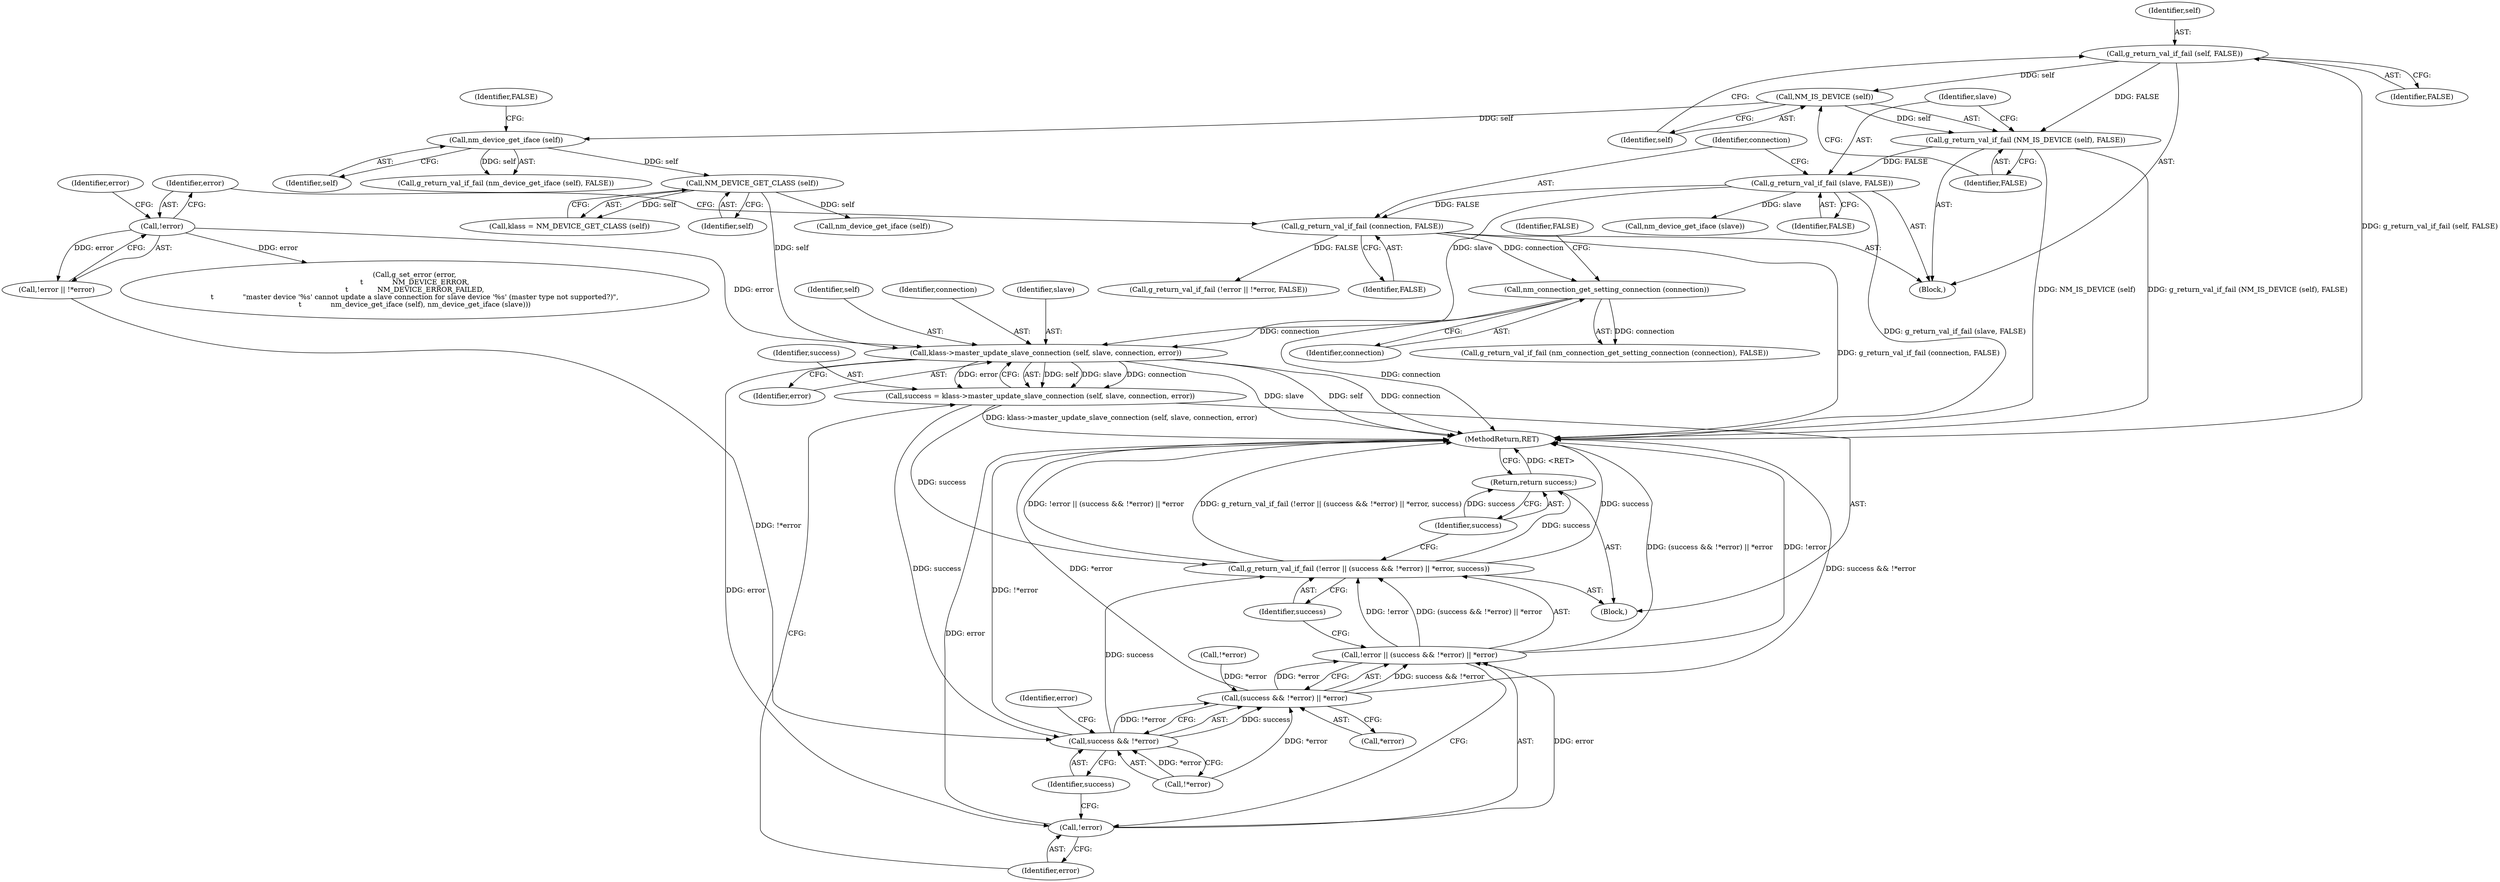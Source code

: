 digraph "0_NetworkManager_d5fc88e573fa58b93034b04d35a2454f5d28cad9@API" {
"1002891" [label="(Call,klass->master_update_slave_connection (self, slave, connection, error))"];
"1002882" [label="(Call,NM_DEVICE_GET_CLASS (self))"];
"1002877" [label="(Call,nm_device_get_iface (self))"];
"1002855" [label="(Call,NM_IS_DEVICE (self))"];
"1002851" [label="(Call,g_return_val_if_fail (self, FALSE))"];
"1002858" [label="(Call,g_return_val_if_fail (slave, FALSE))"];
"1002854" [label="(Call,g_return_val_if_fail (NM_IS_DEVICE (self), FALSE))"];
"1002873" [label="(Call,nm_connection_get_setting_connection (connection))"];
"1002861" [label="(Call,g_return_val_if_fail (connection, FALSE))"];
"1002866" [label="(Call,!error)"];
"1002889" [label="(Call,success = klass->master_update_slave_connection (self, slave, connection, error))"];
"1002901" [label="(Call,success && !*error)"];
"1002900" [label="(Call,(success && !*error) || *error)"];
"1002897" [label="(Call,!error || (success && !*error) || *error)"];
"1002896" [label="(Call,g_return_val_if_fail (!error || (success && !*error) || *error, success))"];
"1002909" [label="(Return,return success;)"];
"1002898" [label="(Call,!error)"];
"1002908" [label="(Identifier,success)"];
"1002889" [label="(Call,success = klass->master_update_slave_connection (self, slave, connection, error))"];
"1002900" [label="(Call,(success && !*error) || *error)"];
"1002888" [label="(Block,)"];
"1002865" [label="(Call,!error || !*error)"];
"1002863" [label="(Identifier,FALSE)"];
"1002906" [label="(Call,*error)"];
"1002901" [label="(Call,success && !*error)"];
"1002851" [label="(Call,g_return_val_if_fail (self, FALSE))"];
"1002895" [label="(Identifier,error)"];
"1002858" [label="(Call,g_return_val_if_fail (slave, FALSE))"];
"1002911" [label="(Call,g_set_error (error,\n\t             NM_DEVICE_ERROR,\n\t             NM_DEVICE_ERROR_FAILED,\n\t             \"master device '%s' cannot update a slave connection for slave device '%s' (master type not supported?)\",\n\t             nm_device_get_iface (self), nm_device_get_iface (slave)))"];
"1002853" [label="(Identifier,FALSE)"];
"1002861" [label="(Call,g_return_val_if_fail (connection, FALSE))"];
"1002856" [label="(Identifier,self)"];
"1002852" [label="(Identifier,self)"];
"1002860" [label="(Identifier,FALSE)"];
"1002867" [label="(Identifier,error)"];
"1002879" [label="(Identifier,FALSE)"];
"1002848" [label="(Block,)"];
"1002875" [label="(Identifier,FALSE)"];
"1002878" [label="(Identifier,self)"];
"1002909" [label="(Return,return success;)"];
"1002910" [label="(Identifier,success)"];
"1002890" [label="(Identifier,success)"];
"1002864" [label="(Call,g_return_val_if_fail (!error || !*error, FALSE))"];
"1002868" [label="(Call,!*error)"];
"1002877" [label="(Call,nm_device_get_iface (self))"];
"1002859" [label="(Identifier,slave)"];
"1002882" [label="(Call,NM_DEVICE_GET_CLASS (self))"];
"1002857" [label="(Identifier,FALSE)"];
"1002916" [label="(Call,nm_device_get_iface (self))"];
"1002903" [label="(Call,!*error)"];
"1002866" [label="(Call,!error)"];
"1002876" [label="(Call,g_return_val_if_fail (nm_device_get_iface (self), FALSE))"];
"1002862" [label="(Identifier,connection)"];
"1002854" [label="(Call,g_return_val_if_fail (NM_IS_DEVICE (self), FALSE))"];
"1002892" [label="(Identifier,self)"];
"1002894" [label="(Identifier,connection)"];
"1002896" [label="(Call,g_return_val_if_fail (!error || (success && !*error) || *error, success))"];
"1002874" [label="(Identifier,connection)"];
"1002898" [label="(Call,!error)"];
"1002902" [label="(Identifier,success)"];
"1002897" [label="(Call,!error || (success && !*error) || *error)"];
"1002899" [label="(Identifier,error)"];
"1002873" [label="(Call,nm_connection_get_setting_connection (connection))"];
"1002918" [label="(Call,nm_device_get_iface (slave))"];
"1007368" [label="(MethodReturn,RET)"];
"1002891" [label="(Call,klass->master_update_slave_connection (self, slave, connection, error))"];
"1002893" [label="(Identifier,slave)"];
"1002872" [label="(Call,g_return_val_if_fail (nm_connection_get_setting_connection (connection), FALSE))"];
"1002880" [label="(Call,klass = NM_DEVICE_GET_CLASS (self))"];
"1002883" [label="(Identifier,self)"];
"1002855" [label="(Call,NM_IS_DEVICE (self))"];
"1002907" [label="(Identifier,error)"];
"1002870" [label="(Identifier,error)"];
"1002891" -> "1002889"  [label="AST: "];
"1002891" -> "1002895"  [label="CFG: "];
"1002892" -> "1002891"  [label="AST: "];
"1002893" -> "1002891"  [label="AST: "];
"1002894" -> "1002891"  [label="AST: "];
"1002895" -> "1002891"  [label="AST: "];
"1002889" -> "1002891"  [label="CFG: "];
"1002891" -> "1007368"  [label="DDG: self"];
"1002891" -> "1007368"  [label="DDG: connection"];
"1002891" -> "1007368"  [label="DDG: slave"];
"1002891" -> "1002889"  [label="DDG: self"];
"1002891" -> "1002889"  [label="DDG: slave"];
"1002891" -> "1002889"  [label="DDG: connection"];
"1002891" -> "1002889"  [label="DDG: error"];
"1002882" -> "1002891"  [label="DDG: self"];
"1002858" -> "1002891"  [label="DDG: slave"];
"1002873" -> "1002891"  [label="DDG: connection"];
"1002866" -> "1002891"  [label="DDG: error"];
"1002891" -> "1002898"  [label="DDG: error"];
"1002882" -> "1002880"  [label="AST: "];
"1002882" -> "1002883"  [label="CFG: "];
"1002883" -> "1002882"  [label="AST: "];
"1002880" -> "1002882"  [label="CFG: "];
"1002882" -> "1002880"  [label="DDG: self"];
"1002877" -> "1002882"  [label="DDG: self"];
"1002882" -> "1002916"  [label="DDG: self"];
"1002877" -> "1002876"  [label="AST: "];
"1002877" -> "1002878"  [label="CFG: "];
"1002878" -> "1002877"  [label="AST: "];
"1002879" -> "1002877"  [label="CFG: "];
"1002877" -> "1002876"  [label="DDG: self"];
"1002855" -> "1002877"  [label="DDG: self"];
"1002855" -> "1002854"  [label="AST: "];
"1002855" -> "1002856"  [label="CFG: "];
"1002856" -> "1002855"  [label="AST: "];
"1002857" -> "1002855"  [label="CFG: "];
"1002855" -> "1002854"  [label="DDG: self"];
"1002851" -> "1002855"  [label="DDG: self"];
"1002851" -> "1002848"  [label="AST: "];
"1002851" -> "1002853"  [label="CFG: "];
"1002852" -> "1002851"  [label="AST: "];
"1002853" -> "1002851"  [label="AST: "];
"1002856" -> "1002851"  [label="CFG: "];
"1002851" -> "1007368"  [label="DDG: g_return_val_if_fail (self, FALSE)"];
"1002851" -> "1002854"  [label="DDG: FALSE"];
"1002858" -> "1002848"  [label="AST: "];
"1002858" -> "1002860"  [label="CFG: "];
"1002859" -> "1002858"  [label="AST: "];
"1002860" -> "1002858"  [label="AST: "];
"1002862" -> "1002858"  [label="CFG: "];
"1002858" -> "1007368"  [label="DDG: g_return_val_if_fail (slave, FALSE)"];
"1002854" -> "1002858"  [label="DDG: FALSE"];
"1002858" -> "1002861"  [label="DDG: FALSE"];
"1002858" -> "1002918"  [label="DDG: slave"];
"1002854" -> "1002848"  [label="AST: "];
"1002854" -> "1002857"  [label="CFG: "];
"1002857" -> "1002854"  [label="AST: "];
"1002859" -> "1002854"  [label="CFG: "];
"1002854" -> "1007368"  [label="DDG: NM_IS_DEVICE (self)"];
"1002854" -> "1007368"  [label="DDG: g_return_val_if_fail (NM_IS_DEVICE (self), FALSE)"];
"1002873" -> "1002872"  [label="AST: "];
"1002873" -> "1002874"  [label="CFG: "];
"1002874" -> "1002873"  [label="AST: "];
"1002875" -> "1002873"  [label="CFG: "];
"1002873" -> "1007368"  [label="DDG: connection"];
"1002873" -> "1002872"  [label="DDG: connection"];
"1002861" -> "1002873"  [label="DDG: connection"];
"1002861" -> "1002848"  [label="AST: "];
"1002861" -> "1002863"  [label="CFG: "];
"1002862" -> "1002861"  [label="AST: "];
"1002863" -> "1002861"  [label="AST: "];
"1002867" -> "1002861"  [label="CFG: "];
"1002861" -> "1007368"  [label="DDG: g_return_val_if_fail (connection, FALSE)"];
"1002861" -> "1002864"  [label="DDG: FALSE"];
"1002866" -> "1002865"  [label="AST: "];
"1002866" -> "1002867"  [label="CFG: "];
"1002867" -> "1002866"  [label="AST: "];
"1002870" -> "1002866"  [label="CFG: "];
"1002865" -> "1002866"  [label="CFG: "];
"1002866" -> "1002865"  [label="DDG: error"];
"1002866" -> "1002911"  [label="DDG: error"];
"1002889" -> "1002888"  [label="AST: "];
"1002890" -> "1002889"  [label="AST: "];
"1002899" -> "1002889"  [label="CFG: "];
"1002889" -> "1007368"  [label="DDG: klass->master_update_slave_connection (self, slave, connection, error)"];
"1002889" -> "1002901"  [label="DDG: success"];
"1002889" -> "1002896"  [label="DDG: success"];
"1002901" -> "1002900"  [label="AST: "];
"1002901" -> "1002902"  [label="CFG: "];
"1002901" -> "1002903"  [label="CFG: "];
"1002902" -> "1002901"  [label="AST: "];
"1002903" -> "1002901"  [label="AST: "];
"1002907" -> "1002901"  [label="CFG: "];
"1002900" -> "1002901"  [label="CFG: "];
"1002901" -> "1007368"  [label="DDG: !*error"];
"1002901" -> "1002900"  [label="DDG: success"];
"1002901" -> "1002900"  [label="DDG: !*error"];
"1002903" -> "1002901"  [label="DDG: *error"];
"1002865" -> "1002901"  [label="DDG: !*error"];
"1002901" -> "1002896"  [label="DDG: success"];
"1002900" -> "1002897"  [label="AST: "];
"1002900" -> "1002906"  [label="CFG: "];
"1002906" -> "1002900"  [label="AST: "];
"1002897" -> "1002900"  [label="CFG: "];
"1002900" -> "1007368"  [label="DDG: success && !*error"];
"1002900" -> "1007368"  [label="DDG: *error"];
"1002900" -> "1002897"  [label="DDG: success && !*error"];
"1002900" -> "1002897"  [label="DDG: *error"];
"1002868" -> "1002900"  [label="DDG: *error"];
"1002903" -> "1002900"  [label="DDG: *error"];
"1002897" -> "1002896"  [label="AST: "];
"1002897" -> "1002898"  [label="CFG: "];
"1002898" -> "1002897"  [label="AST: "];
"1002908" -> "1002897"  [label="CFG: "];
"1002897" -> "1007368"  [label="DDG: (success && !*error) || *error"];
"1002897" -> "1007368"  [label="DDG: !error"];
"1002897" -> "1002896"  [label="DDG: !error"];
"1002897" -> "1002896"  [label="DDG: (success && !*error) || *error"];
"1002898" -> "1002897"  [label="DDG: error"];
"1002896" -> "1002888"  [label="AST: "];
"1002896" -> "1002908"  [label="CFG: "];
"1002908" -> "1002896"  [label="AST: "];
"1002910" -> "1002896"  [label="CFG: "];
"1002896" -> "1007368"  [label="DDG: success"];
"1002896" -> "1007368"  [label="DDG: !error || (success && !*error) || *error"];
"1002896" -> "1007368"  [label="DDG: g_return_val_if_fail (!error || (success && !*error) || *error, success)"];
"1002896" -> "1002909"  [label="DDG: success"];
"1002909" -> "1002888"  [label="AST: "];
"1002909" -> "1002910"  [label="CFG: "];
"1002910" -> "1002909"  [label="AST: "];
"1007368" -> "1002909"  [label="CFG: "];
"1002909" -> "1007368"  [label="DDG: <RET>"];
"1002910" -> "1002909"  [label="DDG: success"];
"1002898" -> "1002899"  [label="CFG: "];
"1002899" -> "1002898"  [label="AST: "];
"1002902" -> "1002898"  [label="CFG: "];
"1002898" -> "1007368"  [label="DDG: error"];
}
